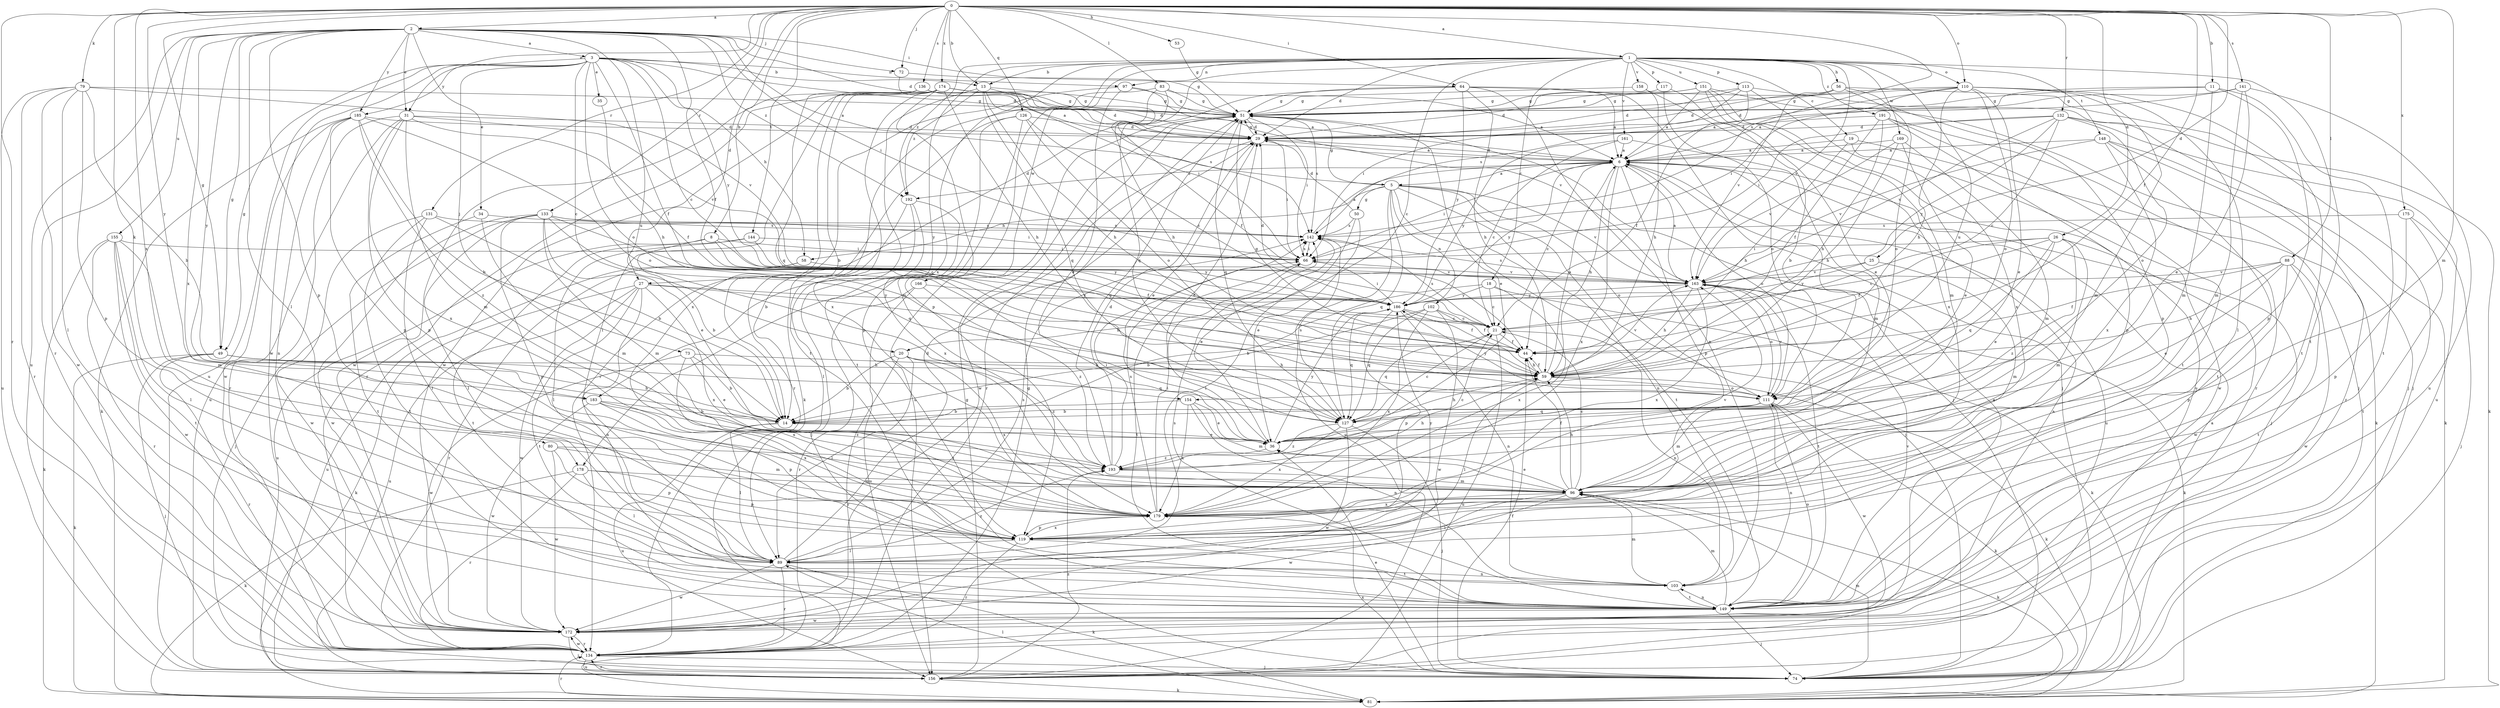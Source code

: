 strict digraph  {
0;
1;
2;
3;
5;
6;
8;
11;
13;
14;
18;
19;
20;
21;
25;
26;
27;
29;
31;
34;
35;
36;
44;
49;
50;
51;
53;
56;
58;
59;
64;
66;
72;
73;
74;
79;
80;
81;
83;
88;
89;
96;
97;
102;
103;
110;
111;
113;
117;
119;
126;
127;
131;
132;
133;
134;
136;
141;
142;
144;
148;
149;
151;
154;
155;
156;
158;
161;
163;
166;
169;
172;
174;
175;
178;
179;
183;
185;
186;
191;
192;
193;
0 -> 1  [label=a];
0 -> 2  [label=a];
0 -> 8  [label=b];
0 -> 11  [label=b];
0 -> 13  [label=b];
0 -> 25  [label=d];
0 -> 26  [label=d];
0 -> 27  [label=d];
0 -> 31  [label=e];
0 -> 44  [label=f];
0 -> 49  [label=g];
0 -> 53  [label=h];
0 -> 64  [label=i];
0 -> 72  [label=j];
0 -> 79  [label=k];
0 -> 80  [label=k];
0 -> 83  [label=l];
0 -> 88  [label=l];
0 -> 96  [label=m];
0 -> 110  [label=o];
0 -> 126  [label=q];
0 -> 131  [label=r];
0 -> 132  [label=r];
0 -> 133  [label=r];
0 -> 134  [label=r];
0 -> 136  [label=s];
0 -> 141  [label=s];
0 -> 142  [label=s];
0 -> 144  [label=t];
0 -> 174  [label=x];
0 -> 175  [label=x];
0 -> 178  [label=x];
0 -> 183  [label=y];
1 -> 13  [label=b];
1 -> 18  [label=c];
1 -> 19  [label=c];
1 -> 20  [label=c];
1 -> 27  [label=d];
1 -> 29  [label=d];
1 -> 56  [label=h];
1 -> 97  [label=n];
1 -> 110  [label=o];
1 -> 113  [label=p];
1 -> 117  [label=p];
1 -> 119  [label=p];
1 -> 148  [label=t];
1 -> 149  [label=t];
1 -> 151  [label=u];
1 -> 154  [label=u];
1 -> 158  [label=v];
1 -> 161  [label=v];
1 -> 163  [label=v];
1 -> 166  [label=w];
1 -> 169  [label=w];
1 -> 178  [label=x];
1 -> 183  [label=y];
1 -> 191  [label=z];
1 -> 192  [label=z];
2 -> 3  [label=a];
2 -> 5  [label=a];
2 -> 29  [label=d];
2 -> 31  [label=e];
2 -> 34  [label=e];
2 -> 44  [label=f];
2 -> 49  [label=g];
2 -> 64  [label=i];
2 -> 66  [label=i];
2 -> 72  [label=j];
2 -> 89  [label=l];
2 -> 119  [label=p];
2 -> 134  [label=r];
2 -> 154  [label=u];
2 -> 155  [label=u];
2 -> 156  [label=u];
2 -> 179  [label=x];
2 -> 183  [label=y];
2 -> 185  [label=y];
2 -> 192  [label=z];
3 -> 13  [label=b];
3 -> 20  [label=c];
3 -> 21  [label=c];
3 -> 29  [label=d];
3 -> 35  [label=e];
3 -> 44  [label=f];
3 -> 49  [label=g];
3 -> 58  [label=h];
3 -> 73  [label=j];
3 -> 97  [label=n];
3 -> 111  [label=o];
3 -> 156  [label=u];
3 -> 172  [label=w];
3 -> 185  [label=y];
3 -> 186  [label=y];
5 -> 50  [label=g];
5 -> 51  [label=g];
5 -> 58  [label=h];
5 -> 74  [label=j];
5 -> 102  [label=n];
5 -> 103  [label=n];
5 -> 111  [label=o];
5 -> 127  [label=q];
5 -> 149  [label=t];
5 -> 156  [label=u];
5 -> 163  [label=v];
6 -> 5  [label=a];
6 -> 21  [label=c];
6 -> 29  [label=d];
6 -> 59  [label=h];
6 -> 66  [label=i];
6 -> 74  [label=j];
6 -> 111  [label=o];
6 -> 119  [label=p];
6 -> 156  [label=u];
6 -> 179  [label=x];
6 -> 186  [label=y];
6 -> 192  [label=z];
8 -> 14  [label=b];
8 -> 44  [label=f];
8 -> 66  [label=i];
8 -> 156  [label=u];
8 -> 186  [label=y];
11 -> 6  [label=a];
11 -> 51  [label=g];
11 -> 96  [label=m];
11 -> 119  [label=p];
11 -> 149  [label=t];
13 -> 51  [label=g];
13 -> 59  [label=h];
13 -> 66  [label=i];
13 -> 127  [label=q];
13 -> 142  [label=s];
13 -> 179  [label=x];
13 -> 192  [label=z];
14 -> 36  [label=e];
14 -> 89  [label=l];
14 -> 156  [label=u];
18 -> 14  [label=b];
18 -> 21  [label=c];
18 -> 81  [label=k];
18 -> 179  [label=x];
18 -> 186  [label=y];
19 -> 6  [label=a];
19 -> 59  [label=h];
19 -> 81  [label=k];
19 -> 172  [label=w];
20 -> 14  [label=b];
20 -> 59  [label=h];
20 -> 89  [label=l];
20 -> 134  [label=r];
20 -> 179  [label=x];
20 -> 193  [label=z];
21 -> 44  [label=f];
21 -> 103  [label=n];
21 -> 127  [label=q];
21 -> 142  [label=s];
21 -> 156  [label=u];
25 -> 96  [label=m];
25 -> 163  [label=v];
25 -> 186  [label=y];
26 -> 21  [label=c];
26 -> 36  [label=e];
26 -> 44  [label=f];
26 -> 66  [label=i];
26 -> 96  [label=m];
26 -> 127  [label=q];
26 -> 172  [label=w];
26 -> 193  [label=z];
27 -> 59  [label=h];
27 -> 81  [label=k];
27 -> 103  [label=n];
27 -> 149  [label=t];
27 -> 156  [label=u];
27 -> 172  [label=w];
27 -> 179  [label=x];
27 -> 186  [label=y];
29 -> 6  [label=a];
29 -> 36  [label=e];
29 -> 51  [label=g];
29 -> 66  [label=i];
29 -> 172  [label=w];
31 -> 29  [label=d];
31 -> 44  [label=f];
31 -> 96  [label=m];
31 -> 119  [label=p];
31 -> 134  [label=r];
31 -> 156  [label=u];
31 -> 163  [label=v];
31 -> 179  [label=x];
34 -> 96  [label=m];
34 -> 142  [label=s];
34 -> 149  [label=t];
35 -> 59  [label=h];
36 -> 29  [label=d];
36 -> 186  [label=y];
36 -> 193  [label=z];
44 -> 59  [label=h];
49 -> 14  [label=b];
49 -> 59  [label=h];
49 -> 74  [label=j];
49 -> 81  [label=k];
49 -> 127  [label=q];
49 -> 134  [label=r];
50 -> 29  [label=d];
50 -> 36  [label=e];
50 -> 89  [label=l];
50 -> 142  [label=s];
51 -> 29  [label=d];
51 -> 36  [label=e];
51 -> 66  [label=i];
51 -> 74  [label=j];
51 -> 127  [label=q];
51 -> 134  [label=r];
51 -> 142  [label=s];
51 -> 156  [label=u];
53 -> 51  [label=g];
56 -> 29  [label=d];
56 -> 51  [label=g];
56 -> 74  [label=j];
56 -> 111  [label=o];
56 -> 119  [label=p];
56 -> 163  [label=v];
58 -> 134  [label=r];
58 -> 156  [label=u];
58 -> 163  [label=v];
59 -> 6  [label=a];
59 -> 44  [label=f];
59 -> 51  [label=g];
59 -> 81  [label=k];
59 -> 89  [label=l];
59 -> 111  [label=o];
59 -> 163  [label=v];
64 -> 6  [label=a];
64 -> 51  [label=g];
64 -> 59  [label=h];
64 -> 74  [label=j];
64 -> 103  [label=n];
64 -> 127  [label=q];
64 -> 186  [label=y];
66 -> 142  [label=s];
66 -> 149  [label=t];
66 -> 163  [label=v];
72 -> 6  [label=a];
72 -> 51  [label=g];
73 -> 14  [label=b];
73 -> 36  [label=e];
73 -> 59  [label=h];
73 -> 172  [label=w];
73 -> 179  [label=x];
74 -> 6  [label=a];
74 -> 36  [label=e];
74 -> 44  [label=f];
74 -> 96  [label=m];
74 -> 179  [label=x];
79 -> 14  [label=b];
79 -> 51  [label=g];
79 -> 89  [label=l];
79 -> 119  [label=p];
79 -> 134  [label=r];
79 -> 156  [label=u];
79 -> 163  [label=v];
79 -> 172  [label=w];
80 -> 96  [label=m];
80 -> 119  [label=p];
80 -> 172  [label=w];
80 -> 193  [label=z];
81 -> 89  [label=l];
81 -> 134  [label=r];
83 -> 6  [label=a];
83 -> 44  [label=f];
83 -> 51  [label=g];
83 -> 59  [label=h];
83 -> 81  [label=k];
88 -> 36  [label=e];
88 -> 44  [label=f];
88 -> 59  [label=h];
88 -> 119  [label=p];
88 -> 149  [label=t];
88 -> 163  [label=v];
88 -> 172  [label=w];
89 -> 29  [label=d];
89 -> 81  [label=k];
89 -> 103  [label=n];
89 -> 134  [label=r];
89 -> 142  [label=s];
89 -> 172  [label=w];
89 -> 193  [label=z];
96 -> 21  [label=c];
96 -> 36  [label=e];
96 -> 44  [label=f];
96 -> 59  [label=h];
96 -> 81  [label=k];
96 -> 89  [label=l];
96 -> 172  [label=w];
96 -> 179  [label=x];
97 -> 36  [label=e];
97 -> 51  [label=g];
97 -> 134  [label=r];
97 -> 163  [label=v];
102 -> 14  [label=b];
102 -> 21  [label=c];
102 -> 44  [label=f];
102 -> 127  [label=q];
102 -> 172  [label=w];
102 -> 179  [label=x];
103 -> 96  [label=m];
103 -> 149  [label=t];
110 -> 6  [label=a];
110 -> 29  [label=d];
110 -> 36  [label=e];
110 -> 51  [label=g];
110 -> 59  [label=h];
110 -> 66  [label=i];
110 -> 89  [label=l];
110 -> 96  [label=m];
110 -> 111  [label=o];
110 -> 149  [label=t];
111 -> 14  [label=b];
111 -> 81  [label=k];
111 -> 96  [label=m];
111 -> 103  [label=n];
111 -> 127  [label=q];
111 -> 163  [label=v];
111 -> 172  [label=w];
111 -> 186  [label=y];
113 -> 29  [label=d];
113 -> 44  [label=f];
113 -> 51  [label=g];
113 -> 66  [label=i];
113 -> 74  [label=j];
113 -> 179  [label=x];
117 -> 14  [label=b];
117 -> 51  [label=g];
117 -> 111  [label=o];
119 -> 89  [label=l];
119 -> 134  [label=r];
119 -> 149  [label=t];
119 -> 179  [label=x];
119 -> 186  [label=y];
126 -> 21  [label=c];
126 -> 29  [label=d];
126 -> 111  [label=o];
126 -> 119  [label=p];
126 -> 134  [label=r];
126 -> 149  [label=t];
127 -> 21  [label=c];
127 -> 59  [label=h];
127 -> 74  [label=j];
127 -> 142  [label=s];
127 -> 172  [label=w];
127 -> 179  [label=x];
127 -> 193  [label=z];
131 -> 14  [label=b];
131 -> 89  [label=l];
131 -> 142  [label=s];
131 -> 149  [label=t];
131 -> 172  [label=w];
132 -> 21  [label=c];
132 -> 29  [label=d];
132 -> 66  [label=i];
132 -> 81  [label=k];
132 -> 111  [label=o];
132 -> 156  [label=u];
132 -> 163  [label=v];
132 -> 186  [label=y];
133 -> 21  [label=c];
133 -> 36  [label=e];
133 -> 66  [label=i];
133 -> 74  [label=j];
133 -> 89  [label=l];
133 -> 96  [label=m];
133 -> 119  [label=p];
133 -> 127  [label=q];
133 -> 142  [label=s];
133 -> 172  [label=w];
134 -> 6  [label=a];
134 -> 51  [label=g];
134 -> 74  [label=j];
134 -> 156  [label=u];
134 -> 172  [label=w];
136 -> 6  [label=a];
136 -> 29  [label=d];
136 -> 51  [label=g];
136 -> 89  [label=l];
136 -> 127  [label=q];
136 -> 172  [label=w];
141 -> 36  [label=e];
141 -> 51  [label=g];
141 -> 96  [label=m];
141 -> 142  [label=s];
141 -> 156  [label=u];
142 -> 6  [label=a];
142 -> 36  [label=e];
142 -> 66  [label=i];
144 -> 66  [label=i];
144 -> 89  [label=l];
144 -> 149  [label=t];
144 -> 186  [label=y];
148 -> 6  [label=a];
148 -> 81  [label=k];
148 -> 134  [label=r];
148 -> 149  [label=t];
148 -> 163  [label=v];
148 -> 179  [label=x];
149 -> 74  [label=j];
149 -> 96  [label=m];
149 -> 103  [label=n];
149 -> 111  [label=o];
149 -> 142  [label=s];
149 -> 163  [label=v];
149 -> 172  [label=w];
151 -> 6  [label=a];
151 -> 29  [label=d];
151 -> 36  [label=e];
151 -> 51  [label=g];
151 -> 74  [label=j];
151 -> 96  [label=m];
151 -> 156  [label=u];
154 -> 14  [label=b];
154 -> 36  [label=e];
154 -> 96  [label=m];
154 -> 103  [label=n];
154 -> 179  [label=x];
155 -> 66  [label=i];
155 -> 81  [label=k];
155 -> 89  [label=l];
155 -> 96  [label=m];
155 -> 134  [label=r];
155 -> 149  [label=t];
155 -> 172  [label=w];
156 -> 51  [label=g];
156 -> 81  [label=k];
156 -> 134  [label=r];
156 -> 193  [label=z];
158 -> 51  [label=g];
158 -> 59  [label=h];
158 -> 179  [label=x];
161 -> 6  [label=a];
161 -> 21  [label=c];
161 -> 96  [label=m];
161 -> 186  [label=y];
163 -> 6  [label=a];
163 -> 59  [label=h];
163 -> 81  [label=k];
163 -> 111  [label=o];
163 -> 142  [label=s];
163 -> 149  [label=t];
163 -> 179  [label=x];
163 -> 186  [label=y];
166 -> 134  [label=r];
166 -> 156  [label=u];
166 -> 186  [label=y];
166 -> 193  [label=z];
169 -> 6  [label=a];
169 -> 36  [label=e];
169 -> 59  [label=h];
169 -> 96  [label=m];
169 -> 163  [label=v];
172 -> 6  [label=a];
172 -> 74  [label=j];
172 -> 134  [label=r];
174 -> 14  [label=b];
174 -> 29  [label=d];
174 -> 51  [label=g];
174 -> 59  [label=h];
174 -> 96  [label=m];
174 -> 134  [label=r];
174 -> 149  [label=t];
174 -> 172  [label=w];
174 -> 179  [label=x];
175 -> 74  [label=j];
175 -> 119  [label=p];
175 -> 142  [label=s];
175 -> 149  [label=t];
178 -> 81  [label=k];
178 -> 89  [label=l];
178 -> 96  [label=m];
178 -> 119  [label=p];
178 -> 134  [label=r];
179 -> 66  [label=i];
179 -> 119  [label=p];
179 -> 142  [label=s];
179 -> 163  [label=v];
183 -> 14  [label=b];
183 -> 119  [label=p];
183 -> 172  [label=w];
183 -> 179  [label=x];
183 -> 193  [label=z];
185 -> 14  [label=b];
185 -> 29  [label=d];
185 -> 81  [label=k];
185 -> 103  [label=n];
185 -> 111  [label=o];
185 -> 119  [label=p];
185 -> 172  [label=w];
185 -> 193  [label=z];
186 -> 21  [label=c];
186 -> 29  [label=d];
186 -> 44  [label=f];
186 -> 66  [label=i];
186 -> 103  [label=n];
186 -> 119  [label=p];
186 -> 127  [label=q];
191 -> 29  [label=d];
191 -> 44  [label=f];
191 -> 59  [label=h];
191 -> 119  [label=p];
191 -> 134  [label=r];
191 -> 149  [label=t];
192 -> 14  [label=b];
192 -> 74  [label=j];
192 -> 89  [label=l];
192 -> 179  [label=x];
193 -> 21  [label=c];
193 -> 29  [label=d];
193 -> 51  [label=g];
193 -> 59  [label=h];
193 -> 66  [label=i];
193 -> 96  [label=m];
}
